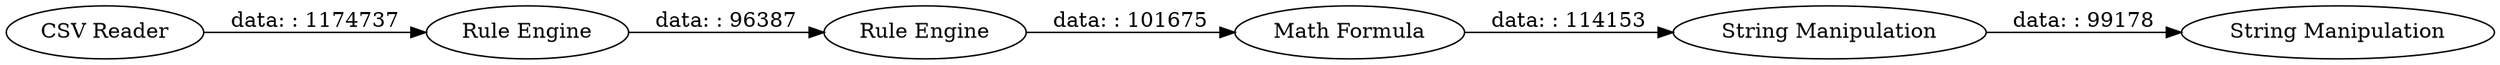 digraph {
	"1425908898015412713_5" [label="String Manipulation"]
	"1425908898015412713_4" [label="Math Formula"]
	"1425908898015412713_1" [label="Rule Engine"]
	"1425908898015412713_6" [label="String Manipulation"]
	"1425908898015412713_2" [label="CSV Reader"]
	"1425908898015412713_3" [label="Rule Engine"]
	"1425908898015412713_2" -> "1425908898015412713_1" [label="data: : 1174737"]
	"1425908898015412713_4" -> "1425908898015412713_5" [label="data: : 114153"]
	"1425908898015412713_5" -> "1425908898015412713_6" [label="data: : 99178"]
	"1425908898015412713_3" -> "1425908898015412713_4" [label="data: : 101675"]
	"1425908898015412713_1" -> "1425908898015412713_3" [label="data: : 96387"]
	rankdir=LR
}
